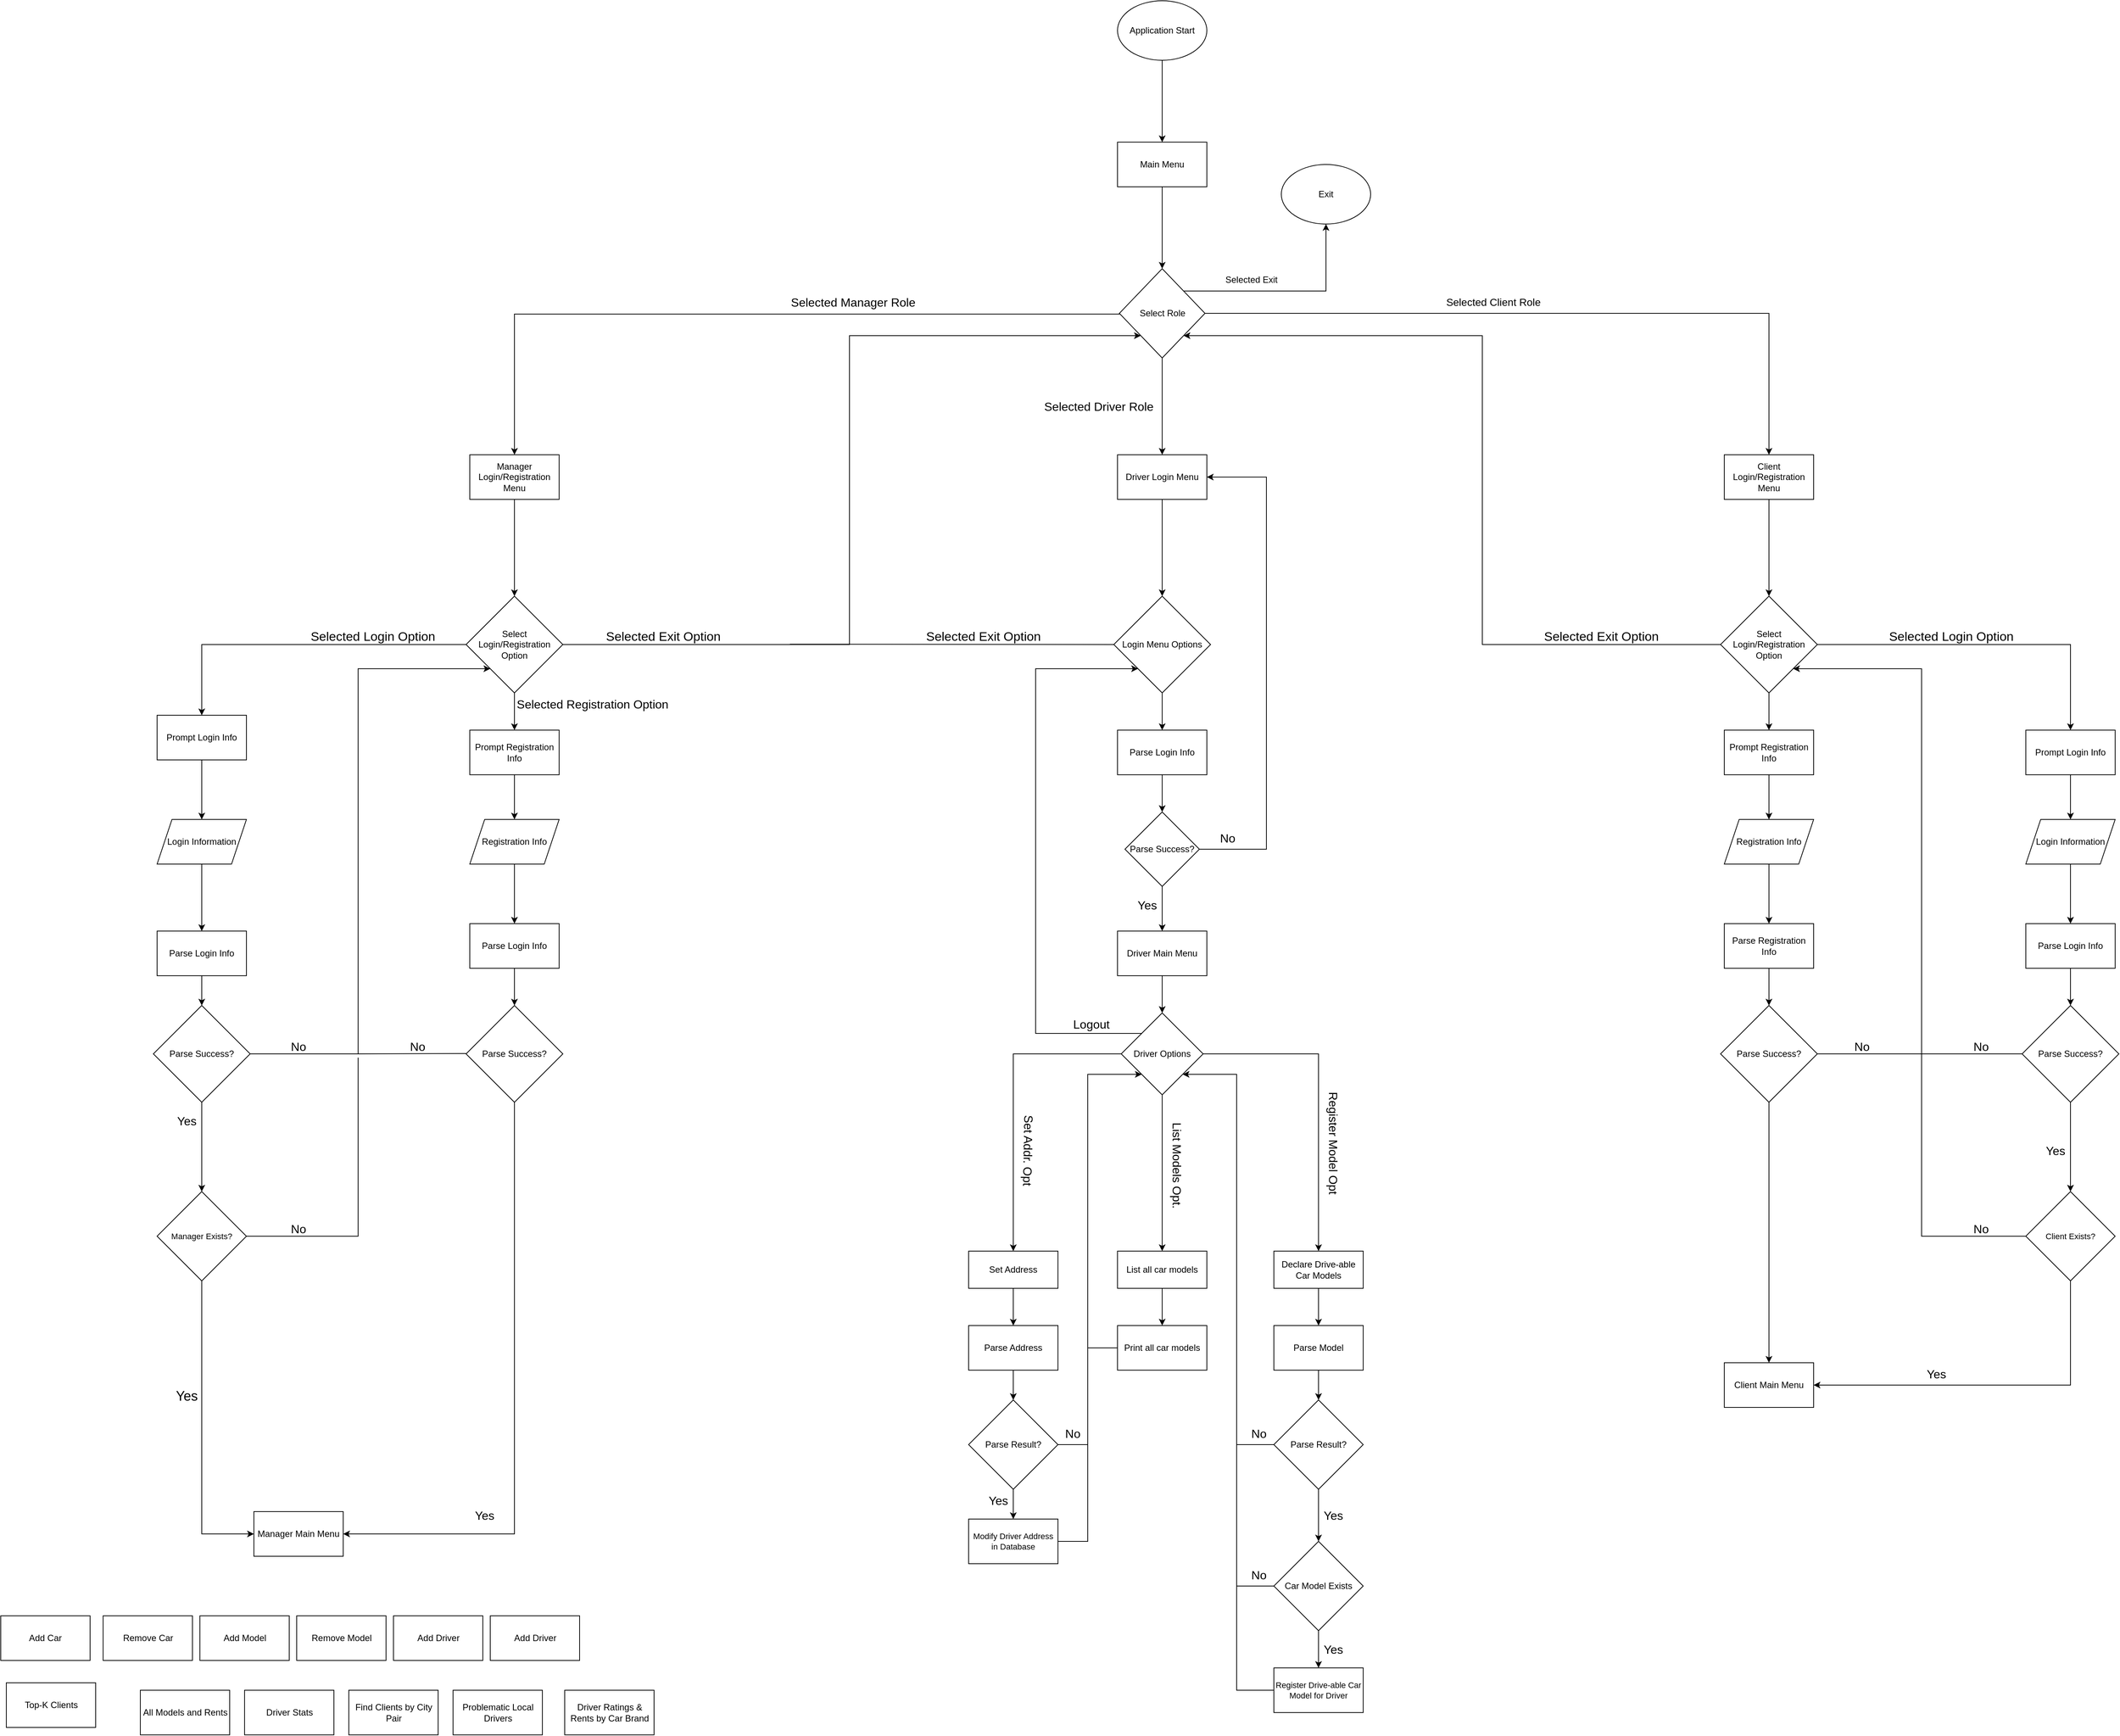 <mxfile>
    <diagram name="Page-1" id="zWhLEK9Pwo0xhZoRzAsr">
        <mxGraphModel dx="3926" dy="893" grid="1" gridSize="10" guides="1" tooltips="1" connect="1" arrows="1" fold="1" page="1" pageScale="1" pageWidth="850" pageHeight="1100" math="0" shadow="0">
            <root>
                <mxCell id="0"/>
                <mxCell id="1" parent="0"/>
                <mxCell id="ALfVOslOlbPku7FaXqLe-3" style="edgeStyle=orthogonalEdgeStyle;rounded=0;orthogonalLoop=1;jettySize=auto;html=1;entryX=0.5;entryY=0;entryDx=0;entryDy=0;" parent="1" source="ALfVOslOlbPku7FaXqLe-1" target="ALfVOslOlbPku7FaXqLe-2" edge="1">
                    <mxGeometry relative="1" as="geometry"/>
                </mxCell>
                <mxCell id="ALfVOslOlbPku7FaXqLe-1" value="Application Start" style="ellipse;whiteSpace=wrap;html=1;" parent="1" vertex="1">
                    <mxGeometry x="360" width="120" height="80" as="geometry"/>
                </mxCell>
                <mxCell id="ALfVOslOlbPku7FaXqLe-18" style="edgeStyle=orthogonalEdgeStyle;rounded=0;orthogonalLoop=1;jettySize=auto;html=1;entryX=0.5;entryY=0;entryDx=0;entryDy=0;" parent="1" source="ALfVOslOlbPku7FaXqLe-2" target="ALfVOslOlbPku7FaXqLe-4" edge="1">
                    <mxGeometry relative="1" as="geometry"/>
                </mxCell>
                <mxCell id="ALfVOslOlbPku7FaXqLe-2" value="Main Menu" style="rounded=0;whiteSpace=wrap;html=1;" parent="1" vertex="1">
                    <mxGeometry x="360" y="190" width="120" height="60" as="geometry"/>
                </mxCell>
                <mxCell id="ALfVOslOlbPku7FaXqLe-5" style="edgeStyle=orthogonalEdgeStyle;rounded=0;orthogonalLoop=1;jettySize=auto;html=1;entryX=0.5;entryY=0;entryDx=0;entryDy=0;" parent="1" target="ALfVOslOlbPku7FaXqLe-13" edge="1">
                    <mxGeometry relative="1" as="geometry">
                        <mxPoint x="-360" y="570" as="targetPoint"/>
                        <mxPoint x="362.5" y="420" as="sourcePoint"/>
                        <Array as="points">
                            <mxPoint x="363" y="421"/>
                            <mxPoint x="-450" y="421"/>
                        </Array>
                    </mxGeometry>
                </mxCell>
                <mxCell id="ALfVOslOlbPku7FaXqLe-17" style="edgeStyle=orthogonalEdgeStyle;rounded=0;orthogonalLoop=1;jettySize=auto;html=1;entryX=0.5;entryY=0;entryDx=0;entryDy=0;" parent="1" source="ALfVOslOlbPku7FaXqLe-4" target="ALfVOslOlbPku7FaXqLe-15" edge="1">
                    <mxGeometry relative="1" as="geometry"/>
                </mxCell>
                <mxCell id="ALfVOslOlbPku7FaXqLe-19" style="edgeStyle=orthogonalEdgeStyle;rounded=0;orthogonalLoop=1;jettySize=auto;html=1;entryX=0.5;entryY=0;entryDx=0;entryDy=0;" parent="1" source="ALfVOslOlbPku7FaXqLe-4" target="ALfVOslOlbPku7FaXqLe-14" edge="1">
                    <mxGeometry relative="1" as="geometry"/>
                </mxCell>
                <mxCell id="ALfVOslOlbPku7FaXqLe-23" style="edgeStyle=orthogonalEdgeStyle;rounded=0;orthogonalLoop=1;jettySize=auto;html=1;exitX=1;exitY=0;exitDx=0;exitDy=0;entryX=0.5;entryY=1;entryDx=0;entryDy=0;" parent="1" source="ALfVOslOlbPku7FaXqLe-4" target="ALfVOslOlbPku7FaXqLe-21" edge="1">
                    <mxGeometry relative="1" as="geometry"/>
                </mxCell>
                <mxCell id="ALfVOslOlbPku7FaXqLe-4" value="Select Role" style="rhombus;whiteSpace=wrap;html=1;" parent="1" vertex="1">
                    <mxGeometry x="362.5" y="360" width="115" height="120" as="geometry"/>
                </mxCell>
                <mxCell id="ALfVOslOlbPku7FaXqLe-6" value="Selected Manager Role" style="text;html=1;align=center;verticalAlign=middle;whiteSpace=wrap;rounded=0;fontSize=16;" parent="1" vertex="1">
                    <mxGeometry x="-80" y="390" width="170" height="30" as="geometry"/>
                </mxCell>
                <mxCell id="ALfVOslOlbPku7FaXqLe-9" value="Selected Driver Role" style="text;html=1;align=center;verticalAlign=middle;whiteSpace=wrap;rounded=0;fontSize=16;" parent="1" vertex="1">
                    <mxGeometry x="260" y="530" width="150" height="30" as="geometry"/>
                </mxCell>
                <mxCell id="ALfVOslOlbPku7FaXqLe-11" value="Selected Client Role" style="text;html=1;align=center;verticalAlign=middle;whiteSpace=wrap;rounded=0;fontSize=14;" parent="1" vertex="1">
                    <mxGeometry x="790" y="390" width="150" height="30" as="geometry"/>
                </mxCell>
                <mxCell id="ALfVOslOlbPku7FaXqLe-26" style="edgeStyle=orthogonalEdgeStyle;rounded=0;orthogonalLoop=1;jettySize=auto;html=1;entryX=0.5;entryY=0;entryDx=0;entryDy=0;" parent="1" source="ALfVOslOlbPku7FaXqLe-13" target="ALfVOslOlbPku7FaXqLe-25" edge="1">
                    <mxGeometry relative="1" as="geometry"/>
                </mxCell>
                <mxCell id="ALfVOslOlbPku7FaXqLe-13" value="Manager Login/Registration Menu" style="rounded=0;whiteSpace=wrap;html=1;" parent="1" vertex="1">
                    <mxGeometry x="-510" y="610" width="120" height="60" as="geometry"/>
                </mxCell>
                <mxCell id="ALfVOslOlbPku7FaXqLe-91" style="edgeStyle=orthogonalEdgeStyle;rounded=0;orthogonalLoop=1;jettySize=auto;html=1;entryX=0.5;entryY=0;entryDx=0;entryDy=0;" parent="1" source="ALfVOslOlbPku7FaXqLe-14" target="ALfVOslOlbPku7FaXqLe-90" edge="1">
                    <mxGeometry relative="1" as="geometry"/>
                </mxCell>
                <mxCell id="ALfVOslOlbPku7FaXqLe-14" value="Driver Login Menu" style="rounded=0;whiteSpace=wrap;html=1;" parent="1" vertex="1">
                    <mxGeometry x="360" y="610" width="120" height="60" as="geometry"/>
                </mxCell>
                <mxCell id="ALfVOslOlbPku7FaXqLe-149" style="edgeStyle=orthogonalEdgeStyle;rounded=0;orthogonalLoop=1;jettySize=auto;html=1;entryX=0.5;entryY=0;entryDx=0;entryDy=0;" parent="1" source="ALfVOslOlbPku7FaXqLe-15" target="ALfVOslOlbPku7FaXqLe-115" edge="1">
                    <mxGeometry relative="1" as="geometry"/>
                </mxCell>
                <mxCell id="ALfVOslOlbPku7FaXqLe-15" value="Client Login/Registration Menu" style="rounded=0;whiteSpace=wrap;html=1;" parent="1" vertex="1">
                    <mxGeometry x="1175" y="610" width="120" height="60" as="geometry"/>
                </mxCell>
                <mxCell id="ALfVOslOlbPku7FaXqLe-21" value="Exit" style="ellipse;whiteSpace=wrap;html=1;" parent="1" vertex="1">
                    <mxGeometry x="580" y="220" width="120" height="80" as="geometry"/>
                </mxCell>
                <mxCell id="ALfVOslOlbPku7FaXqLe-24" value="Selected Exit" style="text;html=1;align=center;verticalAlign=middle;whiteSpace=wrap;rounded=0;" parent="1" vertex="1">
                    <mxGeometry x="500" y="360" width="80" height="30" as="geometry"/>
                </mxCell>
                <mxCell id="ALfVOslOlbPku7FaXqLe-28" style="edgeStyle=orthogonalEdgeStyle;rounded=0;orthogonalLoop=1;jettySize=auto;html=1;entryX=0.5;entryY=0;entryDx=0;entryDy=0;" parent="1" source="ALfVOslOlbPku7FaXqLe-25" target="ALfVOslOlbPku7FaXqLe-27" edge="1">
                    <mxGeometry relative="1" as="geometry"/>
                </mxCell>
                <mxCell id="ALfVOslOlbPku7FaXqLe-39" style="edgeStyle=orthogonalEdgeStyle;rounded=0;orthogonalLoop=1;jettySize=auto;html=1;entryX=0.5;entryY=0;entryDx=0;entryDy=0;" parent="1" source="ALfVOslOlbPku7FaXqLe-25" target="ALfVOslOlbPku7FaXqLe-38" edge="1">
                    <mxGeometry relative="1" as="geometry"/>
                </mxCell>
                <mxCell id="ALfVOslOlbPku7FaXqLe-85" style="edgeStyle=orthogonalEdgeStyle;rounded=0;orthogonalLoop=1;jettySize=auto;html=1;exitX=1;exitY=0;exitDx=0;exitDy=0;entryX=0;entryY=1;entryDx=0;entryDy=0;" parent="1" source="ALfVOslOlbPku7FaXqLe-25" target="ALfVOslOlbPku7FaXqLe-4" edge="1">
                    <mxGeometry relative="1" as="geometry">
                        <Array as="points">
                            <mxPoint x="-417" y="865"/>
                            <mxPoint y="865"/>
                            <mxPoint y="450"/>
                        </Array>
                    </mxGeometry>
                </mxCell>
                <mxCell id="ALfVOslOlbPku7FaXqLe-25" value="Select Login/Registration Option" style="rhombus;whiteSpace=wrap;html=1;" parent="1" vertex="1">
                    <mxGeometry x="-515" y="800" width="130" height="130" as="geometry"/>
                </mxCell>
                <mxCell id="ALfVOslOlbPku7FaXqLe-31" style="edgeStyle=orthogonalEdgeStyle;rounded=0;orthogonalLoop=1;jettySize=auto;html=1;entryX=0.5;entryY=0;entryDx=0;entryDy=0;" parent="1" source="ALfVOslOlbPku7FaXqLe-27" target="ALfVOslOlbPku7FaXqLe-30" edge="1">
                    <mxGeometry relative="1" as="geometry"/>
                </mxCell>
                <mxCell id="ALfVOslOlbPku7FaXqLe-27" value="Prompt Login Info" style="rounded=0;whiteSpace=wrap;html=1;" parent="1" vertex="1">
                    <mxGeometry x="-930" y="960" width="120" height="60" as="geometry"/>
                </mxCell>
                <mxCell id="ALfVOslOlbPku7FaXqLe-29" value="Selected Login Option" style="text;html=1;align=center;verticalAlign=middle;whiteSpace=wrap;rounded=0;fontSize=17;" parent="1" vertex="1">
                    <mxGeometry x="-730" y="840" width="180" height="30" as="geometry"/>
                </mxCell>
                <mxCell id="ALfVOslOlbPku7FaXqLe-35" style="edgeStyle=orthogonalEdgeStyle;rounded=0;orthogonalLoop=1;jettySize=auto;html=1;entryX=0.5;entryY=0;entryDx=0;entryDy=0;" parent="1" source="ALfVOslOlbPku7FaXqLe-30" edge="1">
                    <mxGeometry relative="1" as="geometry">
                        <mxPoint x="-870" y="1250" as="targetPoint"/>
                    </mxGeometry>
                </mxCell>
                <mxCell id="ALfVOslOlbPku7FaXqLe-30" value="Login Information" style="shape=parallelogram;perimeter=parallelogramPerimeter;whiteSpace=wrap;html=1;fixedSize=1;" parent="1" vertex="1">
                    <mxGeometry x="-930" y="1100" width="120" height="60" as="geometry"/>
                </mxCell>
                <mxCell id="ALfVOslOlbPku7FaXqLe-41" style="edgeStyle=orthogonalEdgeStyle;rounded=0;orthogonalLoop=1;jettySize=auto;html=1;entryX=0.5;entryY=0;entryDx=0;entryDy=0;" parent="1" source="ALfVOslOlbPku7FaXqLe-38" target="ALfVOslOlbPku7FaXqLe-40" edge="1">
                    <mxGeometry relative="1" as="geometry"/>
                </mxCell>
                <mxCell id="ALfVOslOlbPku7FaXqLe-38" value="Prompt Registration Info" style="rounded=0;whiteSpace=wrap;html=1;" parent="1" vertex="1">
                    <mxGeometry x="-510" y="980" width="120" height="60" as="geometry"/>
                </mxCell>
                <mxCell id="ALfVOslOlbPku7FaXqLe-53" style="edgeStyle=orthogonalEdgeStyle;rounded=0;orthogonalLoop=1;jettySize=auto;html=1;" parent="1" source="ALfVOslOlbPku7FaXqLe-40" edge="1">
                    <mxGeometry relative="1" as="geometry">
                        <mxPoint x="-450" y="1240" as="targetPoint"/>
                    </mxGeometry>
                </mxCell>
                <mxCell id="ALfVOslOlbPku7FaXqLe-40" value="Registration Info" style="shape=parallelogram;perimeter=parallelogramPerimeter;whiteSpace=wrap;html=1;fixedSize=1;" parent="1" vertex="1">
                    <mxGeometry x="-510" y="1100" width="120" height="60" as="geometry"/>
                </mxCell>
                <mxCell id="ALfVOslOlbPku7FaXqLe-49" value="Manager Main Menu" style="rounded=0;whiteSpace=wrap;html=1;" parent="1" vertex="1">
                    <mxGeometry x="-800" y="2030" width="120" height="60" as="geometry"/>
                </mxCell>
                <mxCell id="ALfVOslOlbPku7FaXqLe-62" style="edgeStyle=orthogonalEdgeStyle;rounded=0;orthogonalLoop=1;jettySize=auto;html=1;entryX=0.5;entryY=0;entryDx=0;entryDy=0;" parent="1" source="ALfVOslOlbPku7FaXqLe-60" target="ALfVOslOlbPku7FaXqLe-61" edge="1">
                    <mxGeometry relative="1" as="geometry"/>
                </mxCell>
                <mxCell id="ALfVOslOlbPku7FaXqLe-60" value="Parse Login Info" style="rounded=0;whiteSpace=wrap;html=1;" parent="1" vertex="1">
                    <mxGeometry x="-930" y="1250" width="120" height="60" as="geometry"/>
                </mxCell>
                <mxCell id="ALfVOslOlbPku7FaXqLe-64" style="edgeStyle=orthogonalEdgeStyle;rounded=0;orthogonalLoop=1;jettySize=auto;html=1;entryX=0.5;entryY=0;entryDx=0;entryDy=0;" parent="1" source="ALfVOslOlbPku7FaXqLe-61" target="ALfVOslOlbPku7FaXqLe-65" edge="1">
                    <mxGeometry relative="1" as="geometry">
                        <mxPoint x="-870" y="1540" as="targetPoint"/>
                    </mxGeometry>
                </mxCell>
                <mxCell id="ALfVOslOlbPku7FaXqLe-67" style="edgeStyle=orthogonalEdgeStyle;rounded=0;orthogonalLoop=1;jettySize=auto;html=1;entryX=0;entryY=1;entryDx=0;entryDy=0;" parent="1" source="ALfVOslOlbPku7FaXqLe-61" target="ALfVOslOlbPku7FaXqLe-25" edge="1">
                    <mxGeometry relative="1" as="geometry">
                        <Array as="points">
                            <mxPoint x="-660" y="1415"/>
                            <mxPoint x="-660" y="898"/>
                        </Array>
                    </mxGeometry>
                </mxCell>
                <mxCell id="ALfVOslOlbPku7FaXqLe-61" value="Parse Success?" style="rhombus;whiteSpace=wrap;html=1;fontSize=12;align=center;verticalAlign=middle;labelBorderColor=none;textShadow=0;" parent="1" vertex="1">
                    <mxGeometry x="-935" y="1350" width="130" height="130" as="geometry"/>
                </mxCell>
                <mxCell id="ALfVOslOlbPku7FaXqLe-73" style="edgeStyle=orthogonalEdgeStyle;rounded=0;orthogonalLoop=1;jettySize=auto;html=1;entryX=0;entryY=0.5;entryDx=0;entryDy=0;" parent="1" source="ALfVOslOlbPku7FaXqLe-65" target="ALfVOslOlbPku7FaXqLe-49" edge="1">
                    <mxGeometry relative="1" as="geometry">
                        <Array as="points">
                            <mxPoint x="-870" y="2060"/>
                        </Array>
                    </mxGeometry>
                </mxCell>
                <mxCell id="ALfVOslOlbPku7FaXqLe-65" value="Manager Exists?" style="rhombus;whiteSpace=wrap;html=1;fontSize=11;" parent="1" vertex="1">
                    <mxGeometry x="-930" y="1600" width="120" height="120" as="geometry"/>
                </mxCell>
                <mxCell id="ALfVOslOlbPku7FaXqLe-68" value="No" style="text;html=1;align=center;verticalAlign=middle;whiteSpace=wrap;rounded=0;fontSize=16;" parent="1" vertex="1">
                    <mxGeometry x="-770" y="1390" width="60" height="30" as="geometry"/>
                </mxCell>
                <mxCell id="ALfVOslOlbPku7FaXqLe-69" value="Yes" style="text;html=1;align=center;verticalAlign=middle;whiteSpace=wrap;rounded=0;fontSize=16;" parent="1" vertex="1">
                    <mxGeometry x="-920" y="1490" width="60" height="30" as="geometry"/>
                </mxCell>
                <mxCell id="ALfVOslOlbPku7FaXqLe-72" value="No" style="text;html=1;align=center;verticalAlign=middle;whiteSpace=wrap;rounded=0;fontSize=16;" parent="1" vertex="1">
                    <mxGeometry x="-770" y="1635" width="60" height="30" as="geometry"/>
                </mxCell>
                <mxCell id="ALfVOslOlbPku7FaXqLe-74" value="Yes" style="text;html=1;align=center;verticalAlign=middle;whiteSpace=wrap;rounded=0;fontSize=18;" parent="1" vertex="1">
                    <mxGeometry x="-920" y="1860" width="60" height="30" as="geometry"/>
                </mxCell>
                <mxCell id="ALfVOslOlbPku7FaXqLe-81" style="edgeStyle=orthogonalEdgeStyle;rounded=0;orthogonalLoop=1;jettySize=auto;html=1;entryX=0.5;entryY=0;entryDx=0;entryDy=0;" parent="1" source="ALfVOslOlbPku7FaXqLe-75" target="ALfVOslOlbPku7FaXqLe-76" edge="1">
                    <mxGeometry relative="1" as="geometry"/>
                </mxCell>
                <mxCell id="ALfVOslOlbPku7FaXqLe-75" value="Parse Login Info" style="rounded=0;whiteSpace=wrap;html=1;" parent="1" vertex="1">
                    <mxGeometry x="-510" y="1240" width="120" height="60" as="geometry"/>
                </mxCell>
                <mxCell id="ALfVOslOlbPku7FaXqLe-221" style="edgeStyle=orthogonalEdgeStyle;rounded=0;orthogonalLoop=1;jettySize=auto;html=1;entryX=1;entryY=0.5;entryDx=0;entryDy=0;" parent="1" source="ALfVOslOlbPku7FaXqLe-76" target="ALfVOslOlbPku7FaXqLe-49" edge="1">
                    <mxGeometry relative="1" as="geometry">
                        <Array as="points">
                            <mxPoint x="-450" y="2060"/>
                        </Array>
                    </mxGeometry>
                </mxCell>
                <mxCell id="ALfVOslOlbPku7FaXqLe-76" value="Parse Success?" style="rhombus;whiteSpace=wrap;html=1;fontSize=12;align=center;verticalAlign=middle;labelBorderColor=none;textShadow=0;" parent="1" vertex="1">
                    <mxGeometry x="-515" y="1350" width="130" height="130" as="geometry"/>
                </mxCell>
                <mxCell id="ALfVOslOlbPku7FaXqLe-78" value="No" style="text;html=1;align=center;verticalAlign=middle;whiteSpace=wrap;rounded=0;fontSize=16;" parent="1" vertex="1">
                    <mxGeometry x="-610" y="1390" width="60" height="30" as="geometry"/>
                </mxCell>
                <mxCell id="ALfVOslOlbPku7FaXqLe-80" value="" style="endArrow=none;html=1;rounded=0;" parent="1" edge="1">
                    <mxGeometry width="50" height="50" relative="1" as="geometry">
                        <mxPoint x="-660" y="1415" as="sourcePoint"/>
                        <mxPoint x="-515" y="1414.5" as="targetPoint"/>
                    </mxGeometry>
                </mxCell>
                <mxCell id="ALfVOslOlbPku7FaXqLe-83" value="Yes" style="text;html=1;align=center;verticalAlign=middle;whiteSpace=wrap;rounded=0;fontSize=16;" parent="1" vertex="1">
                    <mxGeometry x="-520" y="2020" width="60" height="30" as="geometry"/>
                </mxCell>
                <mxCell id="ALfVOslOlbPku7FaXqLe-84" value="Selected Registration Option" style="text;html=1;align=center;verticalAlign=middle;whiteSpace=wrap;rounded=0;fontSize=16;" parent="1" vertex="1">
                    <mxGeometry x="-450" y="930" width="210" height="30" as="geometry"/>
                </mxCell>
                <mxCell id="ALfVOslOlbPku7FaXqLe-87" value="Selected Exit Option" style="text;html=1;align=center;verticalAlign=middle;whiteSpace=wrap;rounded=0;fontSize=17;" parent="1" vertex="1">
                    <mxGeometry x="-340" y="840" width="180" height="30" as="geometry"/>
                </mxCell>
                <mxCell id="ALfVOslOlbPku7FaXqLe-88" value="" style="endArrow=none;html=1;rounded=0;exitX=1;exitY=0.5;exitDx=0;exitDy=0;" parent="1" source="ALfVOslOlbPku7FaXqLe-65" edge="1">
                    <mxGeometry width="50" height="50" relative="1" as="geometry">
                        <mxPoint x="-760" y="1700" as="sourcePoint"/>
                        <mxPoint x="-660" y="1420" as="targetPoint"/>
                        <Array as="points">
                            <mxPoint x="-660" y="1660"/>
                        </Array>
                    </mxGeometry>
                </mxCell>
                <mxCell id="ALfVOslOlbPku7FaXqLe-98" style="edgeStyle=orthogonalEdgeStyle;rounded=0;orthogonalLoop=1;jettySize=auto;html=1;entryX=0.5;entryY=0;entryDx=0;entryDy=0;" parent="1" source="ALfVOslOlbPku7FaXqLe-89" target="ALfVOslOlbPku7FaXqLe-95" edge="1">
                    <mxGeometry relative="1" as="geometry"/>
                </mxCell>
                <mxCell id="ALfVOslOlbPku7FaXqLe-89" value="Parse Login Info" style="rounded=0;whiteSpace=wrap;html=1;" parent="1" vertex="1">
                    <mxGeometry x="360" y="980" width="120" height="60" as="geometry"/>
                </mxCell>
                <mxCell id="ALfVOslOlbPku7FaXqLe-94" style="edgeStyle=orthogonalEdgeStyle;rounded=0;orthogonalLoop=1;jettySize=auto;html=1;entryX=0.5;entryY=0;entryDx=0;entryDy=0;" parent="1" source="ALfVOslOlbPku7FaXqLe-90" target="ALfVOslOlbPku7FaXqLe-89" edge="1">
                    <mxGeometry relative="1" as="geometry"/>
                </mxCell>
                <mxCell id="ALfVOslOlbPku7FaXqLe-90" value="Login Menu Options" style="rhombus;whiteSpace=wrap;html=1;" parent="1" vertex="1">
                    <mxGeometry x="355" y="800" width="130" height="130" as="geometry"/>
                </mxCell>
                <mxCell id="ALfVOslOlbPku7FaXqLe-92" value="" style="endArrow=none;html=1;rounded=0;entryX=0;entryY=0.5;entryDx=0;entryDy=0;" parent="1" target="ALfVOslOlbPku7FaXqLe-90" edge="1">
                    <mxGeometry width="50" height="50" relative="1" as="geometry">
                        <mxPoint x="-80" y="864.58" as="sourcePoint"/>
                        <mxPoint x="370" y="864.58" as="targetPoint"/>
                    </mxGeometry>
                </mxCell>
                <mxCell id="ALfVOslOlbPku7FaXqLe-99" style="edgeStyle=orthogonalEdgeStyle;rounded=0;orthogonalLoop=1;jettySize=auto;html=1;entryX=1;entryY=0.5;entryDx=0;entryDy=0;" parent="1" source="ALfVOslOlbPku7FaXqLe-95" target="ALfVOslOlbPku7FaXqLe-14" edge="1">
                    <mxGeometry relative="1" as="geometry">
                        <Array as="points">
                            <mxPoint x="560" y="1140"/>
                            <mxPoint x="560" y="640"/>
                        </Array>
                    </mxGeometry>
                </mxCell>
                <mxCell id="ALfVOslOlbPku7FaXqLe-102" style="edgeStyle=orthogonalEdgeStyle;rounded=0;orthogonalLoop=1;jettySize=auto;html=1;entryX=0.5;entryY=0;entryDx=0;entryDy=0;" parent="1" source="ALfVOslOlbPku7FaXqLe-95" target="ALfVOslOlbPku7FaXqLe-101" edge="1">
                    <mxGeometry relative="1" as="geometry"/>
                </mxCell>
                <mxCell id="ALfVOslOlbPku7FaXqLe-95" value="Parse Success?" style="rhombus;whiteSpace=wrap;html=1;" parent="1" vertex="1">
                    <mxGeometry x="370" y="1090" width="100" height="100" as="geometry"/>
                </mxCell>
                <mxCell id="ALfVOslOlbPku7FaXqLe-100" value="No" style="text;html=1;align=center;verticalAlign=middle;whiteSpace=wrap;rounded=0;fontSize=16;" parent="1" vertex="1">
                    <mxGeometry x="477.5" y="1110" width="60" height="30" as="geometry"/>
                </mxCell>
                <mxCell id="ALfVOslOlbPku7FaXqLe-164" style="edgeStyle=orthogonalEdgeStyle;rounded=0;orthogonalLoop=1;jettySize=auto;html=1;entryX=0.5;entryY=0;entryDx=0;entryDy=0;" parent="1" source="ALfVOslOlbPku7FaXqLe-101" target="ALfVOslOlbPku7FaXqLe-163" edge="1">
                    <mxGeometry relative="1" as="geometry"/>
                </mxCell>
                <mxCell id="ALfVOslOlbPku7FaXqLe-101" value="Driver Main Menu" style="rounded=0;whiteSpace=wrap;html=1;" parent="1" vertex="1">
                    <mxGeometry x="360" y="1250" width="120" height="60" as="geometry"/>
                </mxCell>
                <mxCell id="ALfVOslOlbPku7FaXqLe-103" value="Yes" style="text;html=1;align=center;verticalAlign=middle;whiteSpace=wrap;rounded=0;fontSize=16;" parent="1" vertex="1">
                    <mxGeometry x="370" y="1200" width="60" height="30" as="geometry"/>
                </mxCell>
                <mxCell id="ALfVOslOlbPku7FaXqLe-113" style="edgeStyle=orthogonalEdgeStyle;rounded=0;orthogonalLoop=1;jettySize=auto;html=1;entryX=0.5;entryY=0;entryDx=0;entryDy=0;" parent="1" source="ALfVOslOlbPku7FaXqLe-115" target="ALfVOslOlbPku7FaXqLe-117" edge="1">
                    <mxGeometry relative="1" as="geometry"/>
                </mxCell>
                <mxCell id="ALfVOslOlbPku7FaXqLe-114" style="edgeStyle=orthogonalEdgeStyle;rounded=0;orthogonalLoop=1;jettySize=auto;html=1;entryX=0.5;entryY=0;entryDx=0;entryDy=0;" parent="1" source="ALfVOslOlbPku7FaXqLe-115" target="ALfVOslOlbPku7FaXqLe-122" edge="1">
                    <mxGeometry relative="1" as="geometry"/>
                </mxCell>
                <mxCell id="ALfVOslOlbPku7FaXqLe-152" style="edgeStyle=orthogonalEdgeStyle;rounded=0;orthogonalLoop=1;jettySize=auto;html=1;entryX=1;entryY=1;entryDx=0;entryDy=0;" parent="1" source="ALfVOslOlbPku7FaXqLe-115" target="ALfVOslOlbPku7FaXqLe-4" edge="1">
                    <mxGeometry relative="1" as="geometry">
                        <Array as="points">
                            <mxPoint x="850" y="865"/>
                            <mxPoint x="850" y="450"/>
                        </Array>
                    </mxGeometry>
                </mxCell>
                <mxCell id="ALfVOslOlbPku7FaXqLe-115" value="Select Login/Registration Option" style="rhombus;whiteSpace=wrap;html=1;" parent="1" vertex="1">
                    <mxGeometry x="1170" y="800" width="130" height="130" as="geometry"/>
                </mxCell>
                <mxCell id="ALfVOslOlbPku7FaXqLe-116" style="edgeStyle=orthogonalEdgeStyle;rounded=0;orthogonalLoop=1;jettySize=auto;html=1;entryX=0.5;entryY=0;entryDx=0;entryDy=0;" parent="1" source="ALfVOslOlbPku7FaXqLe-117" target="ALfVOslOlbPku7FaXqLe-120" edge="1">
                    <mxGeometry relative="1" as="geometry"/>
                </mxCell>
                <mxCell id="ALfVOslOlbPku7FaXqLe-117" value="Prompt Login Info" style="rounded=0;whiteSpace=wrap;html=1;" parent="1" vertex="1">
                    <mxGeometry x="1580" y="980" width="120" height="60" as="geometry"/>
                </mxCell>
                <mxCell id="ALfVOslOlbPku7FaXqLe-147" style="edgeStyle=orthogonalEdgeStyle;rounded=0;orthogonalLoop=1;jettySize=auto;html=1;entryX=0.5;entryY=0;entryDx=0;entryDy=0;" parent="1" source="ALfVOslOlbPku7FaXqLe-120" target="ALfVOslOlbPku7FaXqLe-127" edge="1">
                    <mxGeometry relative="1" as="geometry"/>
                </mxCell>
                <mxCell id="ALfVOslOlbPku7FaXqLe-120" value="Login Information" style="shape=parallelogram;perimeter=parallelogramPerimeter;whiteSpace=wrap;html=1;fixedSize=1;" parent="1" vertex="1">
                    <mxGeometry x="1580" y="1100" width="120" height="60" as="geometry"/>
                </mxCell>
                <mxCell id="ALfVOslOlbPku7FaXqLe-121" style="edgeStyle=orthogonalEdgeStyle;rounded=0;orthogonalLoop=1;jettySize=auto;html=1;entryX=0.5;entryY=0;entryDx=0;entryDy=0;" parent="1" source="ALfVOslOlbPku7FaXqLe-122" target="ALfVOslOlbPku7FaXqLe-124" edge="1">
                    <mxGeometry relative="1" as="geometry"/>
                </mxCell>
                <mxCell id="ALfVOslOlbPku7FaXqLe-122" value="Prompt Registration Info" style="rounded=0;whiteSpace=wrap;html=1;" parent="1" vertex="1">
                    <mxGeometry x="1175" y="980" width="120" height="60" as="geometry"/>
                </mxCell>
                <mxCell id="ALfVOslOlbPku7FaXqLe-123" style="edgeStyle=orthogonalEdgeStyle;rounded=0;orthogonalLoop=1;jettySize=auto;html=1;" parent="1" source="ALfVOslOlbPku7FaXqLe-124" edge="1">
                    <mxGeometry relative="1" as="geometry">
                        <mxPoint x="1235" y="1240" as="targetPoint"/>
                    </mxGeometry>
                </mxCell>
                <mxCell id="ALfVOslOlbPku7FaXqLe-124" value="Registration Info" style="shape=parallelogram;perimeter=parallelogramPerimeter;whiteSpace=wrap;html=1;fixedSize=1;" parent="1" vertex="1">
                    <mxGeometry x="1175" y="1100" width="120" height="60" as="geometry"/>
                </mxCell>
                <mxCell id="ALfVOslOlbPku7FaXqLe-125" value="Client Main Menu" style="rounded=0;whiteSpace=wrap;html=1;" parent="1" vertex="1">
                    <mxGeometry x="1175" y="1830" width="120" height="60" as="geometry"/>
                </mxCell>
                <mxCell id="ALfVOslOlbPku7FaXqLe-126" style="edgeStyle=orthogonalEdgeStyle;rounded=0;orthogonalLoop=1;jettySize=auto;html=1;entryX=0.5;entryY=0;entryDx=0;entryDy=0;" parent="1" source="ALfVOslOlbPku7FaXqLe-127" target="ALfVOslOlbPku7FaXqLe-130" edge="1">
                    <mxGeometry relative="1" as="geometry"/>
                </mxCell>
                <mxCell id="ALfVOslOlbPku7FaXqLe-127" value="Parse Login Info" style="rounded=0;whiteSpace=wrap;html=1;" parent="1" vertex="1">
                    <mxGeometry x="1580" y="1240" width="120" height="60" as="geometry"/>
                </mxCell>
                <mxCell id="ALfVOslOlbPku7FaXqLe-128" style="edgeStyle=orthogonalEdgeStyle;rounded=0;orthogonalLoop=1;jettySize=auto;html=1;entryX=0.5;entryY=0;entryDx=0;entryDy=0;" parent="1" source="ALfVOslOlbPku7FaXqLe-130" target="ALfVOslOlbPku7FaXqLe-132" edge="1">
                    <mxGeometry relative="1" as="geometry">
                        <mxPoint x="1640" y="1540" as="targetPoint"/>
                    </mxGeometry>
                </mxCell>
                <mxCell id="ALfVOslOlbPku7FaXqLe-150" style="edgeStyle=orthogonalEdgeStyle;rounded=0;orthogonalLoop=1;jettySize=auto;html=1;entryX=1;entryY=1;entryDx=0;entryDy=0;" parent="1" source="ALfVOslOlbPku7FaXqLe-130" target="ALfVOslOlbPku7FaXqLe-115" edge="1">
                    <mxGeometry relative="1" as="geometry">
                        <Array as="points">
                            <mxPoint x="1440" y="1415"/>
                            <mxPoint x="1440" y="898"/>
                        </Array>
                    </mxGeometry>
                </mxCell>
                <mxCell id="ALfVOslOlbPku7FaXqLe-130" value="Parse Success?" style="rhombus;whiteSpace=wrap;html=1;fontSize=12;align=center;verticalAlign=middle;labelBorderColor=none;textShadow=0;" parent="1" vertex="1">
                    <mxGeometry x="1575" y="1350" width="130" height="130" as="geometry"/>
                </mxCell>
                <mxCell id="ALfVOslOlbPku7FaXqLe-161" style="edgeStyle=orthogonalEdgeStyle;rounded=0;orthogonalLoop=1;jettySize=auto;html=1;entryX=1;entryY=0.5;entryDx=0;entryDy=0;" parent="1" source="ALfVOslOlbPku7FaXqLe-132" target="ALfVOslOlbPku7FaXqLe-125" edge="1">
                    <mxGeometry relative="1" as="geometry">
                        <Array as="points">
                            <mxPoint x="1640" y="1860"/>
                        </Array>
                    </mxGeometry>
                </mxCell>
                <mxCell id="ALfVOslOlbPku7FaXqLe-132" value="Client Exists?" style="rhombus;whiteSpace=wrap;html=1;fontSize=11;" parent="1" vertex="1">
                    <mxGeometry x="1580" y="1600" width="120" height="120" as="geometry"/>
                </mxCell>
                <mxCell id="ALfVOslOlbPku7FaXqLe-134" value="Yes" style="text;html=1;align=center;verticalAlign=middle;whiteSpace=wrap;rounded=0;fontSize=16;" parent="1" vertex="1">
                    <mxGeometry x="1590" y="1530" width="60" height="30" as="geometry"/>
                </mxCell>
                <mxCell id="ALfVOslOlbPku7FaXqLe-137" style="edgeStyle=orthogonalEdgeStyle;rounded=0;orthogonalLoop=1;jettySize=auto;html=1;entryX=0.5;entryY=0;entryDx=0;entryDy=0;" parent="1" source="ALfVOslOlbPku7FaXqLe-138" target="ALfVOslOlbPku7FaXqLe-140" edge="1">
                    <mxGeometry relative="1" as="geometry"/>
                </mxCell>
                <mxCell id="ALfVOslOlbPku7FaXqLe-138" value="Parse Registration Info" style="rounded=0;whiteSpace=wrap;html=1;" parent="1" vertex="1">
                    <mxGeometry x="1175" y="1240" width="120" height="60" as="geometry"/>
                </mxCell>
                <mxCell id="ALfVOslOlbPku7FaXqLe-139" style="edgeStyle=orthogonalEdgeStyle;rounded=0;orthogonalLoop=1;jettySize=auto;html=1;entryX=0.5;entryY=0;entryDx=0;entryDy=0;" parent="1" source="ALfVOslOlbPku7FaXqLe-140" target="ALfVOslOlbPku7FaXqLe-125" edge="1">
                    <mxGeometry relative="1" as="geometry"/>
                </mxCell>
                <mxCell id="ALfVOslOlbPku7FaXqLe-140" value="Parse Success?" style="rhombus;whiteSpace=wrap;html=1;fontSize=12;align=center;verticalAlign=middle;labelBorderColor=none;textShadow=0;" parent="1" vertex="1">
                    <mxGeometry x="1170" y="1350" width="130" height="130" as="geometry"/>
                </mxCell>
                <mxCell id="ALfVOslOlbPku7FaXqLe-151" value="" style="endArrow=none;html=1;rounded=0;exitX=1;exitY=0.5;exitDx=0;exitDy=0;" parent="1" source="ALfVOslOlbPku7FaXqLe-140" edge="1">
                    <mxGeometry width="50" height="50" relative="1" as="geometry">
                        <mxPoint x="1330" y="1420" as="sourcePoint"/>
                        <mxPoint x="1440" y="1415" as="targetPoint"/>
                    </mxGeometry>
                </mxCell>
                <mxCell id="ALfVOslOlbPku7FaXqLe-154" value="No" style="text;html=1;align=center;verticalAlign=middle;whiteSpace=wrap;rounded=0;fontSize=16;" parent="1" vertex="1">
                    <mxGeometry x="1330" y="1390" width="60" height="30" as="geometry"/>
                </mxCell>
                <mxCell id="ALfVOslOlbPku7FaXqLe-155" value="No" style="text;html=1;align=center;verticalAlign=middle;whiteSpace=wrap;rounded=0;fontSize=16;" parent="1" vertex="1">
                    <mxGeometry x="1490" y="1390" width="60" height="30" as="geometry"/>
                </mxCell>
                <mxCell id="ALfVOslOlbPku7FaXqLe-156" value="Selected Login Option" style="text;html=1;align=center;verticalAlign=middle;whiteSpace=wrap;rounded=0;fontSize=17;" parent="1" vertex="1">
                    <mxGeometry x="1390" y="840" width="180" height="30" as="geometry"/>
                </mxCell>
                <mxCell id="ALfVOslOlbPku7FaXqLe-157" value="Selected Exit Option" style="text;html=1;align=center;verticalAlign=middle;whiteSpace=wrap;rounded=0;fontSize=17;" parent="1" vertex="1">
                    <mxGeometry x="90" y="840" width="180" height="30" as="geometry"/>
                </mxCell>
                <mxCell id="ALfVOslOlbPku7FaXqLe-158" value="Selected Exit Option" style="text;html=1;align=center;verticalAlign=middle;whiteSpace=wrap;rounded=0;fontSize=17;" parent="1" vertex="1">
                    <mxGeometry x="920" y="840" width="180" height="30" as="geometry"/>
                </mxCell>
                <mxCell id="ALfVOslOlbPku7FaXqLe-159" value="" style="endArrow=none;html=1;rounded=0;" parent="1" source="ALfVOslOlbPku7FaXqLe-132" edge="1">
                    <mxGeometry width="50" height="50" relative="1" as="geometry">
                        <mxPoint x="1509.289" y="1710" as="sourcePoint"/>
                        <mxPoint x="1440" y="1410" as="targetPoint"/>
                        <Array as="points">
                            <mxPoint x="1440" y="1660"/>
                        </Array>
                    </mxGeometry>
                </mxCell>
                <mxCell id="ALfVOslOlbPku7FaXqLe-160" value="No" style="text;html=1;align=center;verticalAlign=middle;whiteSpace=wrap;rounded=0;fontSize=16;" parent="1" vertex="1">
                    <mxGeometry x="1490" y="1635" width="60" height="30" as="geometry"/>
                </mxCell>
                <mxCell id="ALfVOslOlbPku7FaXqLe-162" value="Yes" style="text;html=1;align=center;verticalAlign=middle;whiteSpace=wrap;rounded=0;fontSize=16;" parent="1" vertex="1">
                    <mxGeometry x="1430" y="1830" width="60" height="30" as="geometry"/>
                </mxCell>
                <mxCell id="ALfVOslOlbPku7FaXqLe-168" style="edgeStyle=orthogonalEdgeStyle;rounded=0;orthogonalLoop=1;jettySize=auto;html=1;entryX=0.5;entryY=0;entryDx=0;entryDy=0;" parent="1" source="ALfVOslOlbPku7FaXqLe-163" target="ALfVOslOlbPku7FaXqLe-165" edge="1">
                    <mxGeometry relative="1" as="geometry"/>
                </mxCell>
                <mxCell id="ALfVOslOlbPku7FaXqLe-169" style="edgeStyle=orthogonalEdgeStyle;rounded=0;orthogonalLoop=1;jettySize=auto;html=1;entryX=0.5;entryY=0;entryDx=0;entryDy=0;" parent="1" source="ALfVOslOlbPku7FaXqLe-163" target="ALfVOslOlbPku7FaXqLe-166" edge="1">
                    <mxGeometry relative="1" as="geometry"/>
                </mxCell>
                <mxCell id="ALfVOslOlbPku7FaXqLe-170" style="edgeStyle=orthogonalEdgeStyle;rounded=0;orthogonalLoop=1;jettySize=auto;html=1;entryX=0.5;entryY=0;entryDx=0;entryDy=0;" parent="1" source="ALfVOslOlbPku7FaXqLe-163" target="ALfVOslOlbPku7FaXqLe-167" edge="1">
                    <mxGeometry relative="1" as="geometry"/>
                </mxCell>
                <mxCell id="ALfVOslOlbPku7FaXqLe-171" style="edgeStyle=orthogonalEdgeStyle;rounded=0;orthogonalLoop=1;jettySize=auto;html=1;exitX=0;exitY=0;exitDx=0;exitDy=0;entryX=0;entryY=1;entryDx=0;entryDy=0;" parent="1" source="ALfVOslOlbPku7FaXqLe-163" target="ALfVOslOlbPku7FaXqLe-90" edge="1">
                    <mxGeometry relative="1" as="geometry">
                        <Array as="points">
                            <mxPoint x="250" y="1388"/>
                            <mxPoint x="250" y="898"/>
                        </Array>
                    </mxGeometry>
                </mxCell>
                <mxCell id="ALfVOslOlbPku7FaXqLe-163" value="Driver Options" style="rhombus;whiteSpace=wrap;html=1;" parent="1" vertex="1">
                    <mxGeometry x="365" y="1360" width="110" height="110" as="geometry"/>
                </mxCell>
                <mxCell id="ALfVOslOlbPku7FaXqLe-180" style="edgeStyle=orthogonalEdgeStyle;rounded=0;orthogonalLoop=1;jettySize=auto;html=1;entryX=0.5;entryY=0;entryDx=0;entryDy=0;" parent="1" source="ALfVOslOlbPku7FaXqLe-165" target="ALfVOslOlbPku7FaXqLe-176" edge="1">
                    <mxGeometry relative="1" as="geometry"/>
                </mxCell>
                <mxCell id="ALfVOslOlbPku7FaXqLe-165" value="Set Address" style="rounded=0;whiteSpace=wrap;html=1;" parent="1" vertex="1">
                    <mxGeometry x="160" y="1680" width="120" height="50" as="geometry"/>
                </mxCell>
                <mxCell id="ALfVOslOlbPku7FaXqLe-179" style="edgeStyle=orthogonalEdgeStyle;rounded=0;orthogonalLoop=1;jettySize=auto;html=1;entryX=0.5;entryY=0;entryDx=0;entryDy=0;" parent="1" source="ALfVOslOlbPku7FaXqLe-166" target="ALfVOslOlbPku7FaXqLe-178" edge="1">
                    <mxGeometry relative="1" as="geometry"/>
                </mxCell>
                <mxCell id="ALfVOslOlbPku7FaXqLe-166" value="List all car models" style="rounded=0;whiteSpace=wrap;html=1;" parent="1" vertex="1">
                    <mxGeometry x="360" y="1680" width="120" height="50" as="geometry"/>
                </mxCell>
                <mxCell id="ALfVOslOlbPku7FaXqLe-192" style="edgeStyle=orthogonalEdgeStyle;rounded=0;orthogonalLoop=1;jettySize=auto;html=1;entryX=0.5;entryY=0;entryDx=0;entryDy=0;" parent="1" source="ALfVOslOlbPku7FaXqLe-167" target="ALfVOslOlbPku7FaXqLe-189" edge="1">
                    <mxGeometry relative="1" as="geometry"/>
                </mxCell>
                <mxCell id="ALfVOslOlbPku7FaXqLe-167" value="Declare Drive-able Car Models" style="rounded=0;whiteSpace=wrap;html=1;" parent="1" vertex="1">
                    <mxGeometry x="570" y="1680" width="120" height="50" as="geometry"/>
                </mxCell>
                <mxCell id="ALfVOslOlbPku7FaXqLe-172" value="Logout" style="text;html=1;align=center;verticalAlign=middle;whiteSpace=wrap;rounded=0;fontSize=16;" parent="1" vertex="1">
                    <mxGeometry x="295" y="1360" width="60" height="30" as="geometry"/>
                </mxCell>
                <mxCell id="ALfVOslOlbPku7FaXqLe-173" value="Set Addr. Opt" style="text;html=1;align=center;verticalAlign=middle;whiteSpace=wrap;rounded=0;fontSize=16;rotation=91;" parent="1" vertex="1">
                    <mxGeometry x="170" y="1530" width="140" height="30" as="geometry"/>
                </mxCell>
                <mxCell id="ALfVOslOlbPku7FaXqLe-174" value="List Models Opt." style="text;html=1;align=center;verticalAlign=middle;whiteSpace=wrap;rounded=0;fontSize=16;rotation=90;" parent="1" vertex="1">
                    <mxGeometry x="370" y="1550" width="140" height="30" as="geometry"/>
                </mxCell>
                <mxCell id="ALfVOslOlbPku7FaXqLe-175" value="Register Model Opt" style="text;html=1;align=center;verticalAlign=middle;whiteSpace=wrap;rounded=0;fontSize=16;rotation=90;" parent="1" vertex="1">
                    <mxGeometry x="580" y="1520" width="140" height="30" as="geometry"/>
                </mxCell>
                <mxCell id="ALfVOslOlbPku7FaXqLe-181" style="edgeStyle=orthogonalEdgeStyle;rounded=0;orthogonalLoop=1;jettySize=auto;html=1;entryX=0.5;entryY=0;entryDx=0;entryDy=0;" parent="1" source="ALfVOslOlbPku7FaXqLe-176" target="ALfVOslOlbPku7FaXqLe-177" edge="1">
                    <mxGeometry relative="1" as="geometry"/>
                </mxCell>
                <mxCell id="ALfVOslOlbPku7FaXqLe-176" value="Parse Address" style="rounded=0;whiteSpace=wrap;html=1;" parent="1" vertex="1">
                    <mxGeometry x="160" y="1780" width="120" height="60" as="geometry"/>
                </mxCell>
                <mxCell id="ALfVOslOlbPku7FaXqLe-186" style="edgeStyle=orthogonalEdgeStyle;rounded=0;orthogonalLoop=1;jettySize=auto;html=1;entryX=0.5;entryY=0;entryDx=0;entryDy=0;" parent="1" source="ALfVOslOlbPku7FaXqLe-177" target="ALfVOslOlbPku7FaXqLe-185" edge="1">
                    <mxGeometry relative="1" as="geometry"/>
                </mxCell>
                <mxCell id="ALfVOslOlbPku7FaXqLe-177" value="Parse Result?" style="rhombus;whiteSpace=wrap;html=1;" parent="1" vertex="1">
                    <mxGeometry x="160" y="1880" width="120" height="120" as="geometry"/>
                </mxCell>
                <mxCell id="ALfVOslOlbPku7FaXqLe-182" style="edgeStyle=orthogonalEdgeStyle;rounded=0;orthogonalLoop=1;jettySize=auto;html=1;entryX=0;entryY=1;entryDx=0;entryDy=0;" parent="1" source="ALfVOslOlbPku7FaXqLe-178" target="ALfVOslOlbPku7FaXqLe-163" edge="1">
                    <mxGeometry relative="1" as="geometry">
                        <Array as="points">
                            <mxPoint x="320" y="1810"/>
                            <mxPoint x="320" y="1443"/>
                        </Array>
                    </mxGeometry>
                </mxCell>
                <mxCell id="ALfVOslOlbPku7FaXqLe-178" value="Print all car models" style="rounded=0;whiteSpace=wrap;html=1;" parent="1" vertex="1">
                    <mxGeometry x="360" y="1780" width="120" height="60" as="geometry"/>
                </mxCell>
                <mxCell id="ALfVOslOlbPku7FaXqLe-183" value="" style="endArrow=none;html=1;rounded=0;" parent="1" edge="1">
                    <mxGeometry width="50" height="50" relative="1" as="geometry">
                        <mxPoint x="280" y="1940" as="sourcePoint"/>
                        <mxPoint x="320" y="1810" as="targetPoint"/>
                        <Array as="points">
                            <mxPoint x="320" y="1940"/>
                        </Array>
                    </mxGeometry>
                </mxCell>
                <mxCell id="ALfVOslOlbPku7FaXqLe-184" value="No" style="text;html=1;align=center;verticalAlign=middle;whiteSpace=wrap;rounded=0;fontSize=16;" parent="1" vertex="1">
                    <mxGeometry x="270" y="1910" width="60" height="30" as="geometry"/>
                </mxCell>
                <mxCell id="ALfVOslOlbPku7FaXqLe-185" value="Modify Driver Address in Database" style="rounded=0;whiteSpace=wrap;html=1;fontSize=11;" parent="1" vertex="1">
                    <mxGeometry x="160" y="2040" width="120" height="60" as="geometry"/>
                </mxCell>
                <mxCell id="ALfVOslOlbPku7FaXqLe-187" value="Yes" style="text;html=1;align=center;verticalAlign=middle;whiteSpace=wrap;rounded=0;fontSize=16;" parent="1" vertex="1">
                    <mxGeometry x="170" y="2000" width="60" height="30" as="geometry"/>
                </mxCell>
                <mxCell id="ALfVOslOlbPku7FaXqLe-188" value="" style="endArrow=none;html=1;rounded=0;exitX=1;exitY=0.5;exitDx=0;exitDy=0;" parent="1" source="ALfVOslOlbPku7FaXqLe-185" edge="1">
                    <mxGeometry width="50" height="50" relative="1" as="geometry">
                        <mxPoint x="360" y="2080" as="sourcePoint"/>
                        <mxPoint x="320" y="1890" as="targetPoint"/>
                        <Array as="points">
                            <mxPoint x="320" y="2070"/>
                        </Array>
                    </mxGeometry>
                </mxCell>
                <mxCell id="ALfVOslOlbPku7FaXqLe-193" style="edgeStyle=orthogonalEdgeStyle;rounded=0;orthogonalLoop=1;jettySize=auto;html=1;entryX=0.5;entryY=0;entryDx=0;entryDy=0;" parent="1" source="ALfVOslOlbPku7FaXqLe-189" target="ALfVOslOlbPku7FaXqLe-191" edge="1">
                    <mxGeometry relative="1" as="geometry"/>
                </mxCell>
                <mxCell id="ALfVOslOlbPku7FaXqLe-189" value="Parse Model" style="rounded=0;whiteSpace=wrap;html=1;" parent="1" vertex="1">
                    <mxGeometry x="570" y="1780" width="120" height="60" as="geometry"/>
                </mxCell>
                <mxCell id="ALfVOslOlbPku7FaXqLe-194" style="edgeStyle=orthogonalEdgeStyle;rounded=0;orthogonalLoop=1;jettySize=auto;html=1;entryX=1;entryY=1;entryDx=0;entryDy=0;" parent="1" source="ALfVOslOlbPku7FaXqLe-191" target="ALfVOslOlbPku7FaXqLe-163" edge="1">
                    <mxGeometry relative="1" as="geometry">
                        <Array as="points">
                            <mxPoint x="520" y="1940"/>
                            <mxPoint x="520" y="1443"/>
                        </Array>
                    </mxGeometry>
                </mxCell>
                <mxCell id="ALfVOslOlbPku7FaXqLe-197" style="edgeStyle=orthogonalEdgeStyle;rounded=0;orthogonalLoop=1;jettySize=auto;html=1;entryX=0.5;entryY=0;entryDx=0;entryDy=0;" parent="1" source="ALfVOslOlbPku7FaXqLe-191" edge="1">
                    <mxGeometry relative="1" as="geometry">
                        <mxPoint x="630" y="2070" as="targetPoint"/>
                    </mxGeometry>
                </mxCell>
                <mxCell id="ALfVOslOlbPku7FaXqLe-191" value="Parse Result?" style="rhombus;whiteSpace=wrap;html=1;" parent="1" vertex="1">
                    <mxGeometry x="570" y="1880" width="120" height="120" as="geometry"/>
                </mxCell>
                <mxCell id="ALfVOslOlbPku7FaXqLe-195" value="No" style="text;html=1;align=center;verticalAlign=middle;whiteSpace=wrap;rounded=0;fontSize=16;" parent="1" vertex="1">
                    <mxGeometry x="520" y="1910" width="60" height="30" as="geometry"/>
                </mxCell>
                <mxCell id="ALfVOslOlbPku7FaXqLe-198" value="Yes" style="text;html=1;align=center;verticalAlign=middle;whiteSpace=wrap;rounded=0;fontSize=16;" parent="1" vertex="1">
                    <mxGeometry x="620" y="2020" width="60" height="30" as="geometry"/>
                </mxCell>
                <mxCell id="ALfVOslOlbPku7FaXqLe-204" style="edgeStyle=orthogonalEdgeStyle;rounded=0;orthogonalLoop=1;jettySize=auto;html=1;entryX=0.5;entryY=0;entryDx=0;entryDy=0;" parent="1" source="ALfVOslOlbPku7FaXqLe-200" target="ALfVOslOlbPku7FaXqLe-203" edge="1">
                    <mxGeometry relative="1" as="geometry"/>
                </mxCell>
                <mxCell id="ALfVOslOlbPku7FaXqLe-200" value="Car Model Exists" style="rhombus;whiteSpace=wrap;html=1;" parent="1" vertex="1">
                    <mxGeometry x="570" y="2070" width="120" height="120" as="geometry"/>
                </mxCell>
                <mxCell id="ALfVOslOlbPku7FaXqLe-201" value="" style="endArrow=none;html=1;rounded=0;exitX=0;exitY=1;exitDx=0;exitDy=0;" parent="1" source="ALfVOslOlbPku7FaXqLe-195" edge="1">
                    <mxGeometry width="50" height="50" relative="1" as="geometry">
                        <mxPoint x="520" y="2180" as="sourcePoint"/>
                        <mxPoint x="570" y="2130" as="targetPoint"/>
                        <Array as="points">
                            <mxPoint x="520" y="2130"/>
                        </Array>
                    </mxGeometry>
                </mxCell>
                <mxCell id="ALfVOslOlbPku7FaXqLe-202" value="No" style="text;html=1;align=center;verticalAlign=middle;whiteSpace=wrap;rounded=0;fontSize=16;" parent="1" vertex="1">
                    <mxGeometry x="520" y="2100" width="60" height="30" as="geometry"/>
                </mxCell>
                <mxCell id="ALfVOslOlbPku7FaXqLe-203" value="Register Drive-able Car Model for Driver" style="rounded=0;whiteSpace=wrap;html=1;fontSize=11;" parent="1" vertex="1">
                    <mxGeometry x="570" y="2240" width="120" height="60" as="geometry"/>
                </mxCell>
                <mxCell id="ALfVOslOlbPku7FaXqLe-205" value="Yes" style="text;html=1;align=center;verticalAlign=middle;whiteSpace=wrap;rounded=0;fontSize=16;" parent="1" vertex="1">
                    <mxGeometry x="620" y="2200" width="60" height="30" as="geometry"/>
                </mxCell>
                <mxCell id="ALfVOslOlbPku7FaXqLe-208" value="" style="endArrow=none;html=1;rounded=0;entryX=0;entryY=0.5;entryDx=0;entryDy=0;exitX=0;exitY=1;exitDx=0;exitDy=0;" parent="1" source="ALfVOslOlbPku7FaXqLe-202" target="ALfVOslOlbPku7FaXqLe-203" edge="1">
                    <mxGeometry width="50" height="50" relative="1" as="geometry">
                        <mxPoint x="490" y="2320" as="sourcePoint"/>
                        <mxPoint x="540" y="2270" as="targetPoint"/>
                        <Array as="points">
                            <mxPoint x="520" y="2270"/>
                        </Array>
                    </mxGeometry>
                </mxCell>
                <mxCell id="ALfVOslOlbPku7FaXqLe-209" value="Add Car" style="rounded=0;whiteSpace=wrap;html=1;" parent="1" vertex="1">
                    <mxGeometry x="-1140" y="2170" width="120" height="60" as="geometry"/>
                </mxCell>
                <mxCell id="ALfVOslOlbPku7FaXqLe-210" value="Remove Car" style="rounded=0;whiteSpace=wrap;html=1;" parent="1" vertex="1">
                    <mxGeometry x="-1002.5" y="2170" width="120" height="60" as="geometry"/>
                </mxCell>
                <mxCell id="ALfVOslOlbPku7FaXqLe-211" value="Add Model" style="rounded=0;whiteSpace=wrap;html=1;" parent="1" vertex="1">
                    <mxGeometry x="-872.5" y="2170" width="120" height="60" as="geometry"/>
                </mxCell>
                <mxCell id="ALfVOslOlbPku7FaXqLe-212" value="Remove Model" style="rounded=0;whiteSpace=wrap;html=1;" parent="1" vertex="1">
                    <mxGeometry x="-742.5" y="2170" width="120" height="60" as="geometry"/>
                </mxCell>
                <mxCell id="ALfVOslOlbPku7FaXqLe-213" value="Add Driver" style="rounded=0;whiteSpace=wrap;html=1;" parent="1" vertex="1">
                    <mxGeometry x="-612.5" y="2170" width="120" height="60" as="geometry"/>
                </mxCell>
                <mxCell id="ALfVOslOlbPku7FaXqLe-214" value="Add Driver" style="rounded=0;whiteSpace=wrap;html=1;" parent="1" vertex="1">
                    <mxGeometry x="-482.5" y="2170" width="120" height="60" as="geometry"/>
                </mxCell>
                <mxCell id="ALfVOslOlbPku7FaXqLe-215" value="&lt;div&gt;Top-K Clients&lt;/div&gt;" style="rounded=0;whiteSpace=wrap;html=1;" parent="1" vertex="1">
                    <mxGeometry x="-1132.5" y="2260" width="120" height="60" as="geometry"/>
                </mxCell>
                <mxCell id="ALfVOslOlbPku7FaXqLe-216" value="All Models and Rents" style="rounded=0;whiteSpace=wrap;html=1;" parent="1" vertex="1">
                    <mxGeometry x="-952.5" y="2270" width="120" height="60" as="geometry"/>
                </mxCell>
                <mxCell id="ALfVOslOlbPku7FaXqLe-217" value="Driver Stats" style="rounded=0;whiteSpace=wrap;html=1;" parent="1" vertex="1">
                    <mxGeometry x="-812.5" y="2270" width="120" height="60" as="geometry"/>
                </mxCell>
                <mxCell id="ALfVOslOlbPku7FaXqLe-218" value="Find Clients by City Pair" style="rounded=0;whiteSpace=wrap;html=1;" parent="1" vertex="1">
                    <mxGeometry x="-672.5" y="2270" width="120" height="60" as="geometry"/>
                </mxCell>
                <mxCell id="ALfVOslOlbPku7FaXqLe-219" value="Problematic Local Drivers" style="rounded=0;whiteSpace=wrap;html=1;" parent="1" vertex="1">
                    <mxGeometry x="-532.5" y="2270" width="120" height="60" as="geometry"/>
                </mxCell>
                <mxCell id="ALfVOslOlbPku7FaXqLe-220" value="Driver Ratings &amp;amp; Rents by Car Brand" style="rounded=0;whiteSpace=wrap;html=1;" parent="1" vertex="1">
                    <mxGeometry x="-382.5" y="2270" width="120" height="60" as="geometry"/>
                </mxCell>
            </root>
        </mxGraphModel>
    </diagram>
</mxfile>